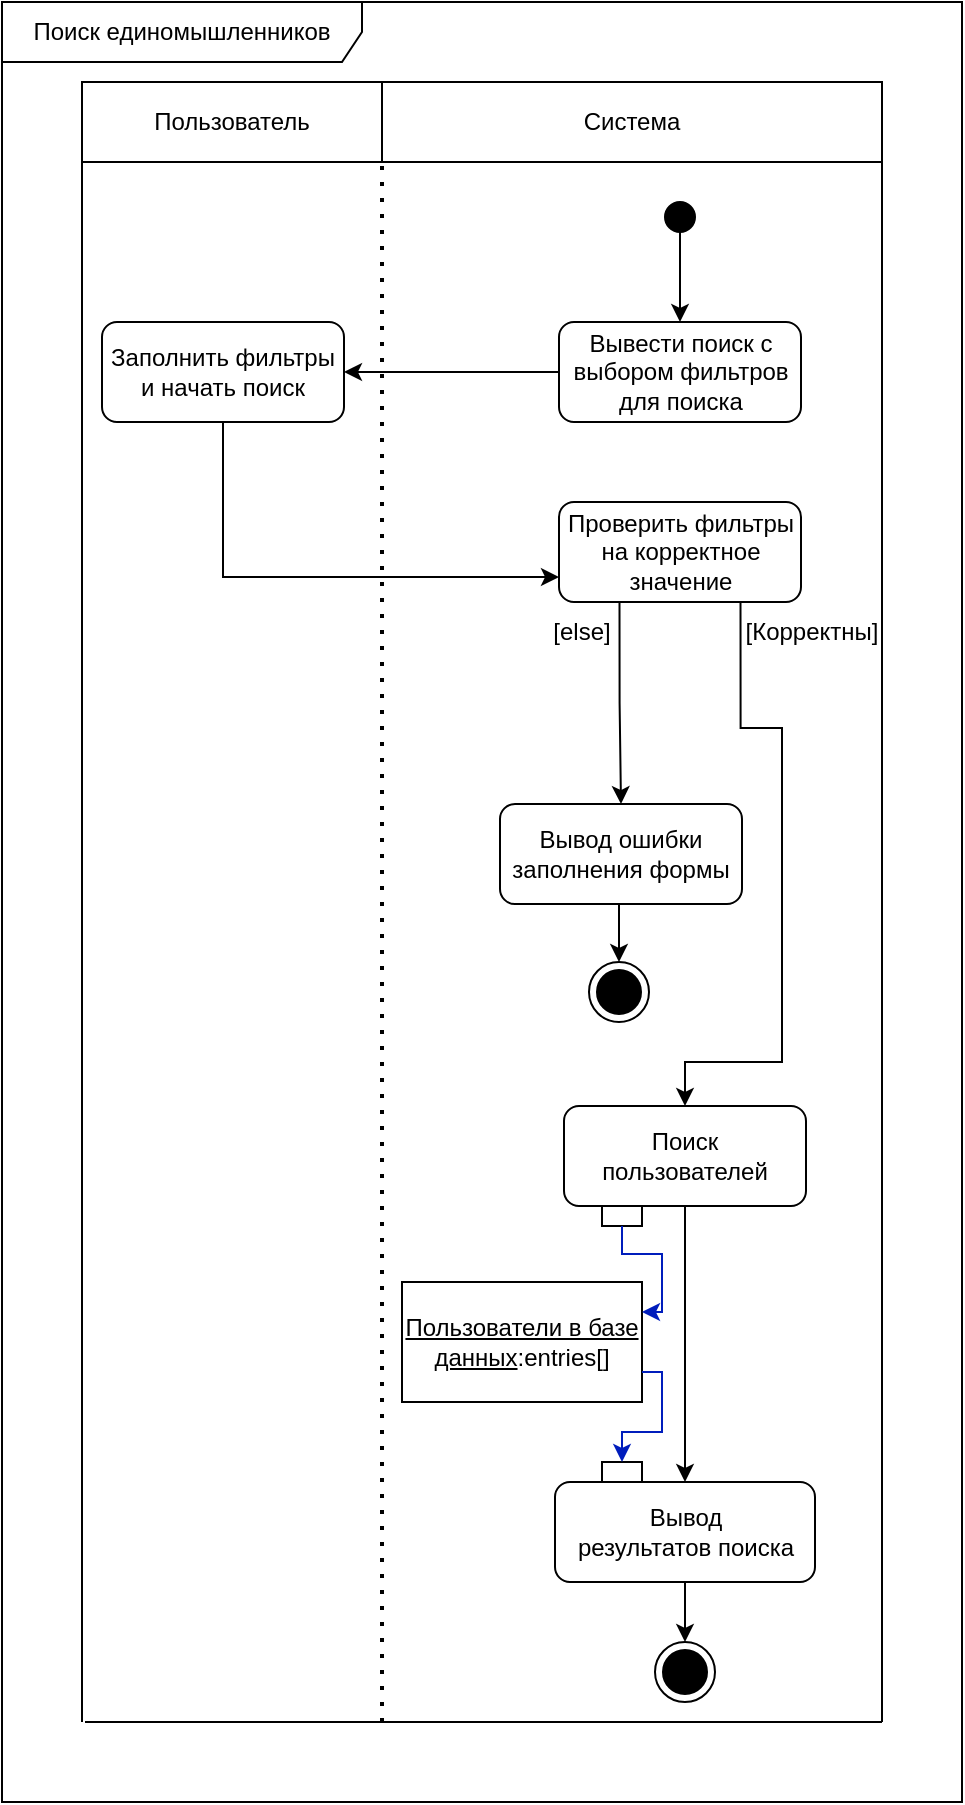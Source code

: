 <mxfile version="22.1.7" type="device">
  <diagram id="RIsx4OWrCgGug_Piqi56" name="Страница — 1">
    <mxGraphModel dx="508" dy="295" grid="1" gridSize="10" guides="1" tooltips="1" connect="1" arrows="1" fold="1" page="1" pageScale="1" pageWidth="827" pageHeight="1169" math="0" shadow="0">
      <root>
        <mxCell id="0" />
        <mxCell id="1" parent="0" />
        <mxCell id="4a9bZZS92-BhcnEdYSsW-15" value="" style="ellipse;fillColor=strokeColor;html=1;" parent="1" vertex="1">
          <mxGeometry x="371.5" y="100" width="15" height="15" as="geometry" />
        </mxCell>
        <mxCell id="4a9bZZS92-BhcnEdYSsW-21" value="Пользователь" style="text;html=1;strokeColor=default;fillColor=none;align=center;verticalAlign=middle;whiteSpace=wrap;rounded=0;" parent="1" vertex="1">
          <mxGeometry x="80" y="40" width="150" height="40" as="geometry" />
        </mxCell>
        <mxCell id="4a9bZZS92-BhcnEdYSsW-22" value="Система" style="text;html=1;strokeColor=default;fillColor=none;align=center;verticalAlign=middle;whiteSpace=wrap;rounded=0;" parent="1" vertex="1">
          <mxGeometry x="230" y="40" width="250" height="40" as="geometry" />
        </mxCell>
        <mxCell id="4a9bZZS92-BhcnEdYSsW-24" value="" style="endArrow=classic;html=1;rounded=0;exitX=0.5;exitY=1;exitDx=0;exitDy=0;" parent="1" source="4a9bZZS92-BhcnEdYSsW-15" edge="1">
          <mxGeometry width="50" height="50" relative="1" as="geometry">
            <mxPoint x="339" y="350" as="sourcePoint" />
            <mxPoint x="379" y="160" as="targetPoint" />
          </mxGeometry>
        </mxCell>
        <mxCell id="4a9bZZS92-BhcnEdYSsW-26" value="Вывести поиск с выбором фильтров для поиска" style="text;html=1;strokeColor=default;fillColor=none;align=center;verticalAlign=middle;whiteSpace=wrap;rounded=1;" parent="1" vertex="1">
          <mxGeometry x="318.5" y="160" width="121" height="50" as="geometry" />
        </mxCell>
        <mxCell id="4a9bZZS92-BhcnEdYSsW-27" value="" style="endArrow=classic;html=1;rounded=0;exitX=0;exitY=0.5;exitDx=0;exitDy=0;entryX=1;entryY=0.5;entryDx=0;entryDy=0;" parent="1" source="4a9bZZS92-BhcnEdYSsW-26" target="4a9bZZS92-BhcnEdYSsW-28" edge="1">
          <mxGeometry width="50" height="50" relative="1" as="geometry">
            <mxPoint x="320" y="350" as="sourcePoint" />
            <mxPoint x="240" y="185" as="targetPoint" />
          </mxGeometry>
        </mxCell>
        <mxCell id="4a9bZZS92-BhcnEdYSsW-28" value="Заполнить фильтры и начать поиск" style="text;html=1;strokeColor=default;fillColor=none;align=center;verticalAlign=middle;whiteSpace=wrap;rounded=1;" parent="1" vertex="1">
          <mxGeometry x="90" y="160" width="121" height="50" as="geometry" />
        </mxCell>
        <mxCell id="4a9bZZS92-BhcnEdYSsW-29" value="" style="endArrow=classic;html=1;rounded=0;exitX=0.5;exitY=1;exitDx=0;exitDy=0;entryX=0;entryY=0.75;entryDx=0;entryDy=0;edgeStyle=orthogonalEdgeStyle;" parent="1" source="4a9bZZS92-BhcnEdYSsW-28" target="4a9bZZS92-BhcnEdYSsW-30" edge="1">
          <mxGeometry width="50" height="50" relative="1" as="geometry">
            <mxPoint x="310" y="195" as="sourcePoint" />
            <mxPoint x="270" y="280" as="targetPoint" />
          </mxGeometry>
        </mxCell>
        <mxCell id="4a9bZZS92-BhcnEdYSsW-30" value="Проверить фильтры на корректное значение" style="text;html=1;strokeColor=default;fillColor=none;align=center;verticalAlign=middle;whiteSpace=wrap;rounded=1;" parent="1" vertex="1">
          <mxGeometry x="318.5" y="250" width="121" height="50" as="geometry" />
        </mxCell>
        <mxCell id="4a9bZZS92-BhcnEdYSsW-35" style="edgeStyle=orthogonalEdgeStyle;rounded=0;orthogonalLoop=1;jettySize=auto;html=1;exitX=0.75;exitY=1;exitDx=0;exitDy=0;entryX=0.5;entryY=0;entryDx=0;entryDy=0;" parent="1" source="4a9bZZS92-BhcnEdYSsW-30" edge="1">
          <mxGeometry relative="1" as="geometry">
            <mxPoint x="381.5" y="552" as="targetPoint" />
            <Array as="points">
              <mxPoint x="409" y="363" />
              <mxPoint x="430" y="363" />
              <mxPoint x="430" y="530" />
              <mxPoint x="382" y="530" />
            </Array>
            <mxPoint x="391.5" y="362.5" as="sourcePoint" />
          </mxGeometry>
        </mxCell>
        <mxCell id="4a9bZZS92-BhcnEdYSsW-36" style="edgeStyle=orthogonalEdgeStyle;rounded=0;orthogonalLoop=1;jettySize=auto;html=1;exitX=0.5;exitY=1;exitDx=0;exitDy=0;entryX=0.5;entryY=0;entryDx=0;entryDy=0;" parent="1" target="4a9bZZS92-BhcnEdYSsW-40" edge="1">
          <mxGeometry relative="1" as="geometry">
            <mxPoint x="317" y="420" as="targetPoint" />
            <mxPoint x="337.5" y="451" as="sourcePoint" />
          </mxGeometry>
        </mxCell>
        <mxCell id="4a9bZZS92-BhcnEdYSsW-38" value="[else]" style="text;html=1;strokeColor=none;fillColor=none;align=center;verticalAlign=middle;whiteSpace=wrap;rounded=0;" parent="1" vertex="1">
          <mxGeometry x="300" y="300" width="60" height="30" as="geometry" />
        </mxCell>
        <mxCell id="4a9bZZS92-BhcnEdYSsW-39" value="[Корректны]" style="text;html=1;strokeColor=none;fillColor=none;align=center;verticalAlign=middle;whiteSpace=wrap;rounded=0;" parent="1" vertex="1">
          <mxGeometry x="415" y="300" width="60" height="30" as="geometry" />
        </mxCell>
        <mxCell id="4a9bZZS92-BhcnEdYSsW-40" value="" style="ellipse;html=1;shape=endState;fillColor=strokeColor;" parent="1" vertex="1">
          <mxGeometry x="333.5" y="480" width="30" height="30" as="geometry" />
        </mxCell>
        <mxCell id="4a9bZZS92-BhcnEdYSsW-41" value="" style="endArrow=none;dashed=1;html=1;dashPattern=1 3;strokeWidth=2;rounded=0;entryX=0;entryY=1;entryDx=0;entryDy=0;" parent="1" target="4a9bZZS92-BhcnEdYSsW-22" edge="1">
          <mxGeometry width="50" height="50" relative="1" as="geometry">
            <mxPoint x="230" y="860" as="sourcePoint" />
            <mxPoint x="370" y="300" as="targetPoint" />
          </mxGeometry>
        </mxCell>
        <mxCell id="4a9bZZS92-BhcnEdYSsW-43" value="" style="endArrow=none;html=1;rounded=0;entryX=0;entryY=1;entryDx=0;entryDy=0;" parent="1" target="4a9bZZS92-BhcnEdYSsW-21" edge="1">
          <mxGeometry width="50" height="50" relative="1" as="geometry">
            <mxPoint x="80" y="860" as="sourcePoint" />
            <mxPoint x="370" y="300" as="targetPoint" />
          </mxGeometry>
        </mxCell>
        <mxCell id="4a9bZZS92-BhcnEdYSsW-46" value="Поиск пользователей" style="text;html=1;strokeColor=default;fillColor=none;align=center;verticalAlign=middle;whiteSpace=wrap;rounded=1;" parent="1" vertex="1">
          <mxGeometry x="321" y="552" width="121" height="50" as="geometry" />
        </mxCell>
        <mxCell id="4a9bZZS92-BhcnEdYSsW-47" value="" style="endArrow=classic;html=1;rounded=0;exitX=0.5;exitY=1;exitDx=0;exitDy=0;entryX=0.5;entryY=0;entryDx=0;entryDy=0;" parent="1" source="4a9bZZS92-BhcnEdYSsW-46" target="4a9bZZS92-BhcnEdYSsW-72" edge="1">
          <mxGeometry width="50" height="50" relative="1" as="geometry">
            <mxPoint x="585.5" y="622" as="sourcePoint" />
            <mxPoint x="382" y="644" as="targetPoint" />
          </mxGeometry>
        </mxCell>
        <mxCell id="4a9bZZS92-BhcnEdYSsW-56" value="" style="edgeStyle=orthogonalEdgeStyle;rounded=0;orthogonalLoop=1;jettySize=auto;html=1;exitX=0.25;exitY=1;exitDx=0;exitDy=0;entryX=0.5;entryY=0;entryDx=0;entryDy=0;" parent="1" source="4a9bZZS92-BhcnEdYSsW-30" target="4a9bZZS92-BhcnEdYSsW-55" edge="1">
          <mxGeometry relative="1" as="geometry">
            <mxPoint x="325" y="480" as="targetPoint" />
            <mxPoint x="366.5" y="362.5" as="sourcePoint" />
          </mxGeometry>
        </mxCell>
        <mxCell id="4a9bZZS92-BhcnEdYSsW-55" value="Вывод ошибки заполнения формы" style="text;html=1;strokeColor=default;fillColor=none;align=center;verticalAlign=middle;whiteSpace=wrap;rounded=1;" parent="1" vertex="1">
          <mxGeometry x="289" y="401" width="121" height="50" as="geometry" />
        </mxCell>
        <mxCell id="4a9bZZS92-BhcnEdYSsW-60" value="" style="endArrow=none;html=1;rounded=0;entryX=0;entryY=1;entryDx=0;entryDy=0;" parent="1" edge="1">
          <mxGeometry width="50" height="50" relative="1" as="geometry">
            <mxPoint x="480" y="860" as="sourcePoint" />
            <mxPoint x="480" y="80" as="targetPoint" />
          </mxGeometry>
        </mxCell>
        <mxCell id="4a9bZZS92-BhcnEdYSsW-72" value="Вывод результатов&amp;nbsp;поиска" style="text;html=1;strokeColor=default;fillColor=none;align=center;verticalAlign=middle;whiteSpace=wrap;rounded=1;" parent="1" vertex="1">
          <mxGeometry x="316.5" y="740" width="130" height="50" as="geometry" />
        </mxCell>
        <mxCell id="4a9bZZS92-BhcnEdYSsW-95" value="" style="endArrow=none;html=1;rounded=0;" parent="1" edge="1">
          <mxGeometry width="50" height="50" relative="1" as="geometry">
            <mxPoint x="81.5" y="860" as="sourcePoint" />
            <mxPoint x="480" y="860" as="targetPoint" />
          </mxGeometry>
        </mxCell>
        <mxCell id="01D0WKEzNjMwUzCxD3XC-1" value="" style="ellipse;html=1;shape=endState;fillColor=strokeColor;" parent="1" vertex="1">
          <mxGeometry x="366.5" y="820" width="30" height="30" as="geometry" />
        </mxCell>
        <mxCell id="01D0WKEzNjMwUzCxD3XC-2" style="edgeStyle=orthogonalEdgeStyle;rounded=0;orthogonalLoop=1;jettySize=auto;html=1;entryX=0.5;entryY=0;entryDx=0;entryDy=0;exitX=0.5;exitY=1;exitDx=0;exitDy=0;" parent="1" source="4a9bZZS92-BhcnEdYSsW-72" target="01D0WKEzNjMwUzCxD3XC-1" edge="1">
          <mxGeometry relative="1" as="geometry">
            <mxPoint x="340" y="815" as="sourcePoint" />
            <mxPoint x="329" y="735" as="targetPoint" />
          </mxGeometry>
        </mxCell>
        <mxCell id="01D0WKEzNjMwUzCxD3XC-4" value="Поиск единомышленников" style="shape=umlFrame;whiteSpace=wrap;html=1;pointerEvents=0;width=180;height=30;" parent="1" vertex="1">
          <mxGeometry x="40" width="480" height="900" as="geometry" />
        </mxCell>
        <mxCell id="Qe77t7EuqVe-9lFEcpm--1" value="&lt;u&gt;Пользователи в базе данных&lt;/u&gt;:entries[]" style="rounded=0;whiteSpace=wrap;html=1;" parent="1" vertex="1">
          <mxGeometry x="240" y="640" width="120" height="60" as="geometry" />
        </mxCell>
        <mxCell id="Qe77t7EuqVe-9lFEcpm--2" value="" style="rounded=0;whiteSpace=wrap;html=1;" parent="1" vertex="1">
          <mxGeometry x="340" y="602" width="20" height="10" as="geometry" />
        </mxCell>
        <mxCell id="Qe77t7EuqVe-9lFEcpm--3" value="" style="rounded=0;whiteSpace=wrap;html=1;" parent="1" vertex="1">
          <mxGeometry x="340" y="730" width="20" height="10" as="geometry" />
        </mxCell>
        <mxCell id="Qe77t7EuqVe-9lFEcpm--4" value="" style="endArrow=classic;html=1;rounded=0;exitX=0.5;exitY=1;exitDx=0;exitDy=0;entryX=1;entryY=0.25;entryDx=0;entryDy=0;edgeStyle=orthogonalEdgeStyle;fillColor=#0050ef;strokeColor=#001DBC;" parent="1" source="Qe77t7EuqVe-9lFEcpm--2" target="Qe77t7EuqVe-9lFEcpm--1" edge="1">
          <mxGeometry width="50" height="50" relative="1" as="geometry">
            <mxPoint x="240" y="520" as="sourcePoint" />
            <mxPoint x="290" y="470" as="targetPoint" />
          </mxGeometry>
        </mxCell>
        <mxCell id="Qe77t7EuqVe-9lFEcpm--5" value="" style="endArrow=classic;html=1;rounded=0;exitX=1;exitY=0.75;exitDx=0;exitDy=0;entryX=0.5;entryY=0;entryDx=0;entryDy=0;edgeStyle=orthogonalEdgeStyle;fillColor=#0050ef;strokeColor=#001DBC;" parent="1" source="Qe77t7EuqVe-9lFEcpm--1" target="Qe77t7EuqVe-9lFEcpm--3" edge="1">
          <mxGeometry width="50" height="50" relative="1" as="geometry">
            <mxPoint x="360" y="622" as="sourcePoint" />
            <mxPoint x="240" y="655" as="targetPoint" />
          </mxGeometry>
        </mxCell>
      </root>
    </mxGraphModel>
  </diagram>
</mxfile>
